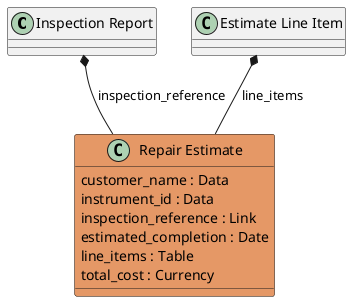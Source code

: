 @startuml
"Inspection Report" *-- "Repair Estimate" : inspection_reference
"Estimate Line Item" *-- "Repair Estimate" : line_items
class "Repair Estimate" #E59866 {
  customer_name : Data
  instrument_id : Data
  inspection_reference : Link
  estimated_completion : Date
  line_items : Table
  total_cost : Currency
}
@enduml